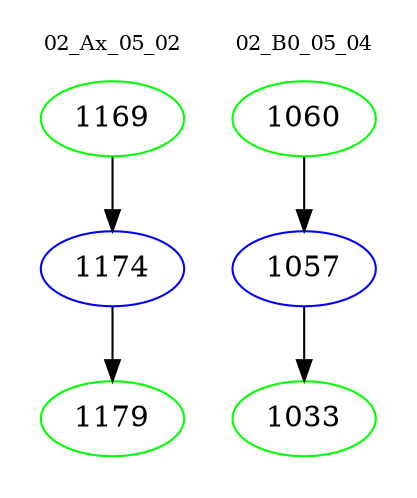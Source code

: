 digraph{
subgraph cluster_0 {
color = white
label = "02_Ax_05_02";
fontsize=10;
T0_1169 [label="1169", color="green"]
T0_1169 -> T0_1174 [color="black"]
T0_1174 [label="1174", color="blue"]
T0_1174 -> T0_1179 [color="black"]
T0_1179 [label="1179", color="green"]
}
subgraph cluster_1 {
color = white
label = "02_B0_05_04";
fontsize=10;
T1_1060 [label="1060", color="green"]
T1_1060 -> T1_1057 [color="black"]
T1_1057 [label="1057", color="blue"]
T1_1057 -> T1_1033 [color="black"]
T1_1033 [label="1033", color="green"]
}
}
